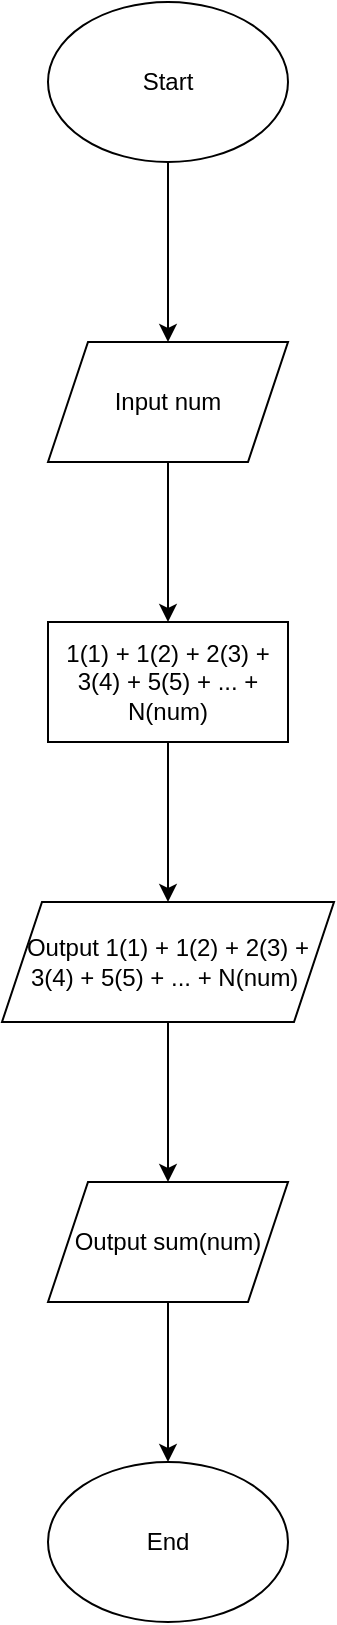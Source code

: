 <mxfile version="25.0.1">
  <diagram name="หน้า-1" id="SjkzUpFa6r4vaWVzfc55">
    <mxGraphModel dx="1050" dy="530" grid="1" gridSize="10" guides="1" tooltips="1" connect="1" arrows="1" fold="1" page="1" pageScale="1" pageWidth="827" pageHeight="1169" math="0" shadow="0">
      <root>
        <mxCell id="0" />
        <mxCell id="1" parent="0" />
        <mxCell id="O1-gVv3hLPr10iQpcTfD-3" value="" style="edgeStyle=orthogonalEdgeStyle;rounded=0;orthogonalLoop=1;jettySize=auto;html=1;" edge="1" parent="1" source="O1-gVv3hLPr10iQpcTfD-1" target="O1-gVv3hLPr10iQpcTfD-2">
          <mxGeometry relative="1" as="geometry" />
        </mxCell>
        <mxCell id="O1-gVv3hLPr10iQpcTfD-1" value="Start" style="ellipse;whiteSpace=wrap;html=1;" vertex="1" parent="1">
          <mxGeometry x="354" y="10" width="120" height="80" as="geometry" />
        </mxCell>
        <mxCell id="O1-gVv3hLPr10iQpcTfD-5" value="" style="edgeStyle=orthogonalEdgeStyle;rounded=0;orthogonalLoop=1;jettySize=auto;html=1;" edge="1" parent="1" source="O1-gVv3hLPr10iQpcTfD-2" target="O1-gVv3hLPr10iQpcTfD-4">
          <mxGeometry relative="1" as="geometry" />
        </mxCell>
        <mxCell id="O1-gVv3hLPr10iQpcTfD-2" value="Input num" style="shape=parallelogram;perimeter=parallelogramPerimeter;whiteSpace=wrap;html=1;fixedSize=1;" vertex="1" parent="1">
          <mxGeometry x="354" y="180" width="120" height="60" as="geometry" />
        </mxCell>
        <mxCell id="O1-gVv3hLPr10iQpcTfD-7" value="" style="edgeStyle=orthogonalEdgeStyle;rounded=0;orthogonalLoop=1;jettySize=auto;html=1;" edge="1" parent="1" source="O1-gVv3hLPr10iQpcTfD-4" target="O1-gVv3hLPr10iQpcTfD-6">
          <mxGeometry relative="1" as="geometry" />
        </mxCell>
        <mxCell id="O1-gVv3hLPr10iQpcTfD-4" value="1(1) + 1(2) + 2(3) + 3(4) + 5(5) + ... + N(num)" style="whiteSpace=wrap;html=1;" vertex="1" parent="1">
          <mxGeometry x="354" y="320" width="120" height="60" as="geometry" />
        </mxCell>
        <mxCell id="O1-gVv3hLPr10iQpcTfD-9" value="" style="edgeStyle=orthogonalEdgeStyle;rounded=0;orthogonalLoop=1;jettySize=auto;html=1;" edge="1" parent="1" source="O1-gVv3hLPr10iQpcTfD-6" target="O1-gVv3hLPr10iQpcTfD-8">
          <mxGeometry relative="1" as="geometry" />
        </mxCell>
        <mxCell id="O1-gVv3hLPr10iQpcTfD-6" value="Output 1(1) + 1(2) + 2(3) + 3(4) + 5(5) + ... + N(num)&amp;nbsp;" style="shape=parallelogram;perimeter=parallelogramPerimeter;whiteSpace=wrap;html=1;fixedSize=1;" vertex="1" parent="1">
          <mxGeometry x="331" y="460" width="166" height="60" as="geometry" />
        </mxCell>
        <mxCell id="O1-gVv3hLPr10iQpcTfD-11" value="" style="edgeStyle=orthogonalEdgeStyle;rounded=0;orthogonalLoop=1;jettySize=auto;html=1;" edge="1" parent="1" source="O1-gVv3hLPr10iQpcTfD-8" target="O1-gVv3hLPr10iQpcTfD-10">
          <mxGeometry relative="1" as="geometry" />
        </mxCell>
        <mxCell id="O1-gVv3hLPr10iQpcTfD-8" value="Output sum(num)" style="shape=parallelogram;perimeter=parallelogramPerimeter;whiteSpace=wrap;html=1;fixedSize=1;" vertex="1" parent="1">
          <mxGeometry x="354" y="600" width="120" height="60" as="geometry" />
        </mxCell>
        <mxCell id="O1-gVv3hLPr10iQpcTfD-10" value="End" style="ellipse;whiteSpace=wrap;html=1;" vertex="1" parent="1">
          <mxGeometry x="354" y="740" width="120" height="80" as="geometry" />
        </mxCell>
      </root>
    </mxGraphModel>
  </diagram>
</mxfile>
